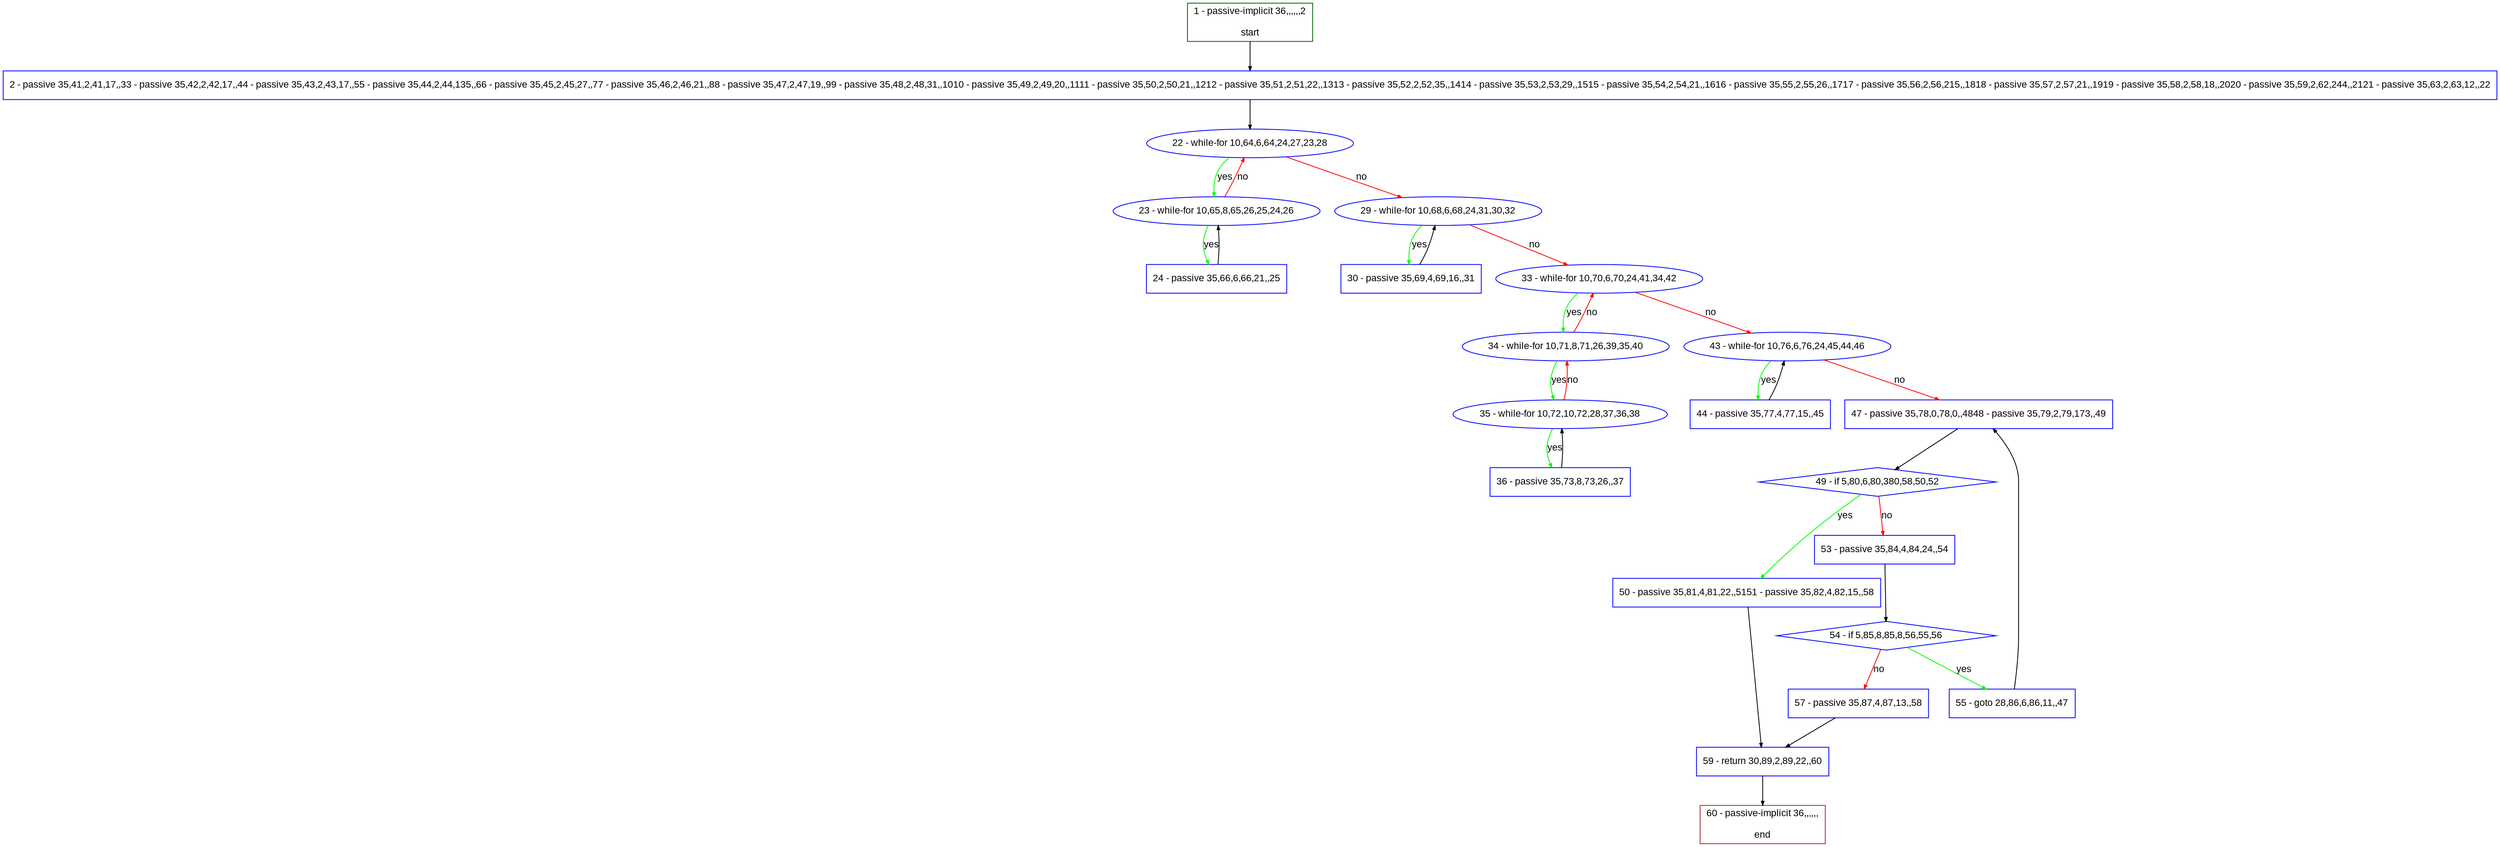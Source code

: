 digraph "" {
  graph [pack="true", label="", fontsize="12", packmode="clust", fontname="Arial", fillcolor="#FFFFCC", bgcolor="white", style="rounded,filled", compound="true"];
  node [node_initialized="no", label="", color="grey", fontsize="12", fillcolor="white", fontname="Arial", style="filled", shape="rectangle", compound="true", fixedsize="false"];
  edge [fontcolor="black", arrowhead="normal", arrowtail="none", arrowsize="0.5", ltail="", label="", color="black", fontsize="12", lhead="", fontname="Arial", dir="forward", compound="true"];
  __N1 [label="2 - passive 35,41,2,41,17,,33 - passive 35,42,2,42,17,,44 - passive 35,43,2,43,17,,55 - passive 35,44,2,44,135,,66 - passive 35,45,2,45,27,,77 - passive 35,46,2,46,21,,88 - passive 35,47,2,47,19,,99 - passive 35,48,2,48,31,,1010 - passive 35,49,2,49,20,,1111 - passive 35,50,2,50,21,,1212 - passive 35,51,2,51,22,,1313 - passive 35,52,2,52,35,,1414 - passive 35,53,2,53,29,,1515 - passive 35,54,2,54,21,,1616 - passive 35,55,2,55,26,,1717 - passive 35,56,2,56,215,,1818 - passive 35,57,2,57,21,,1919 - passive 35,58,2,58,18,,2020 - passive 35,59,2,62,244,,2121 - passive 35,63,2,63,12,,22", color="#0000ff", fillcolor="#ffffff", style="filled", shape="box"];
  __N2 [label="1 - passive-implicit 36,,,,,,2\n\nstart", color="#006400", fillcolor="#ffffff", style="filled", shape="box"];
  __N3 [label="22 - while-for 10,64,6,64,24,27,23,28", color="#0000ff", fillcolor="#ffffff", style="filled", shape="oval"];
  __N4 [label="23 - while-for 10,65,8,65,26,25,24,26", color="#0000ff", fillcolor="#ffffff", style="filled", shape="oval"];
  __N5 [label="29 - while-for 10,68,6,68,24,31,30,32", color="#0000ff", fillcolor="#ffffff", style="filled", shape="oval"];
  __N6 [label="24 - passive 35,66,6,66,21,,25", color="#0000ff", fillcolor="#ffffff", style="filled", shape="box"];
  __N7 [label="30 - passive 35,69,4,69,16,,31", color="#0000ff", fillcolor="#ffffff", style="filled", shape="box"];
  __N8 [label="33 - while-for 10,70,6,70,24,41,34,42", color="#0000ff", fillcolor="#ffffff", style="filled", shape="oval"];
  __N9 [label="34 - while-for 10,71,8,71,26,39,35,40", color="#0000ff", fillcolor="#ffffff", style="filled", shape="oval"];
  __N10 [label="43 - while-for 10,76,6,76,24,45,44,46", color="#0000ff", fillcolor="#ffffff", style="filled", shape="oval"];
  __N11 [label="35 - while-for 10,72,10,72,28,37,36,38", color="#0000ff", fillcolor="#ffffff", style="filled", shape="oval"];
  __N12 [label="36 - passive 35,73,8,73,26,,37", color="#0000ff", fillcolor="#ffffff", style="filled", shape="box"];
  __N13 [label="44 - passive 35,77,4,77,15,,45", color="#0000ff", fillcolor="#ffffff", style="filled", shape="box"];
  __N14 [label="47 - passive 35,78,0,78,0,,4848 - passive 35,79,2,79,173,,49", color="#0000ff", fillcolor="#ffffff", style="filled", shape="box"];
  __N15 [label="49 - if 5,80,6,80,380,58,50,52", color="#0000ff", fillcolor="#ffffff", style="filled", shape="diamond"];
  __N16 [label="50 - passive 35,81,4,81,22,,5151 - passive 35,82,4,82,15,,58", color="#0000ff", fillcolor="#ffffff", style="filled", shape="box"];
  __N17 [label="53 - passive 35,84,4,84,24,,54", color="#0000ff", fillcolor="#ffffff", style="filled", shape="box"];
  __N18 [label="59 - return 30,89,2,89,22,,60", color="#0000ff", fillcolor="#ffffff", style="filled", shape="box"];
  __N19 [label="54 - if 5,85,8,85,8,56,55,56", color="#0000ff", fillcolor="#ffffff", style="filled", shape="diamond"];
  __N20 [label="55 - goto 28,86,6,86,11,,47", color="#0000ff", fillcolor="#ffffff", style="filled", shape="box"];
  __N21 [label="57 - passive 35,87,4,87,13,,58", color="#0000ff", fillcolor="#ffffff", style="filled", shape="box"];
  __N22 [label="60 - passive-implicit 36,,,,,,\n\nend", color="#a52a2a", fillcolor="#ffffff", style="filled", shape="box"];
  __N2 -> __N1 [arrowhead="normal", arrowtail="none", color="#000000", label="", dir="forward"];
  __N1 -> __N3 [arrowhead="normal", arrowtail="none", color="#000000", label="", dir="forward"];
  __N3 -> __N4 [arrowhead="normal", arrowtail="none", color="#00ff00", label="yes", dir="forward"];
  __N4 -> __N3 [arrowhead="normal", arrowtail="none", color="#ff0000", label="no", dir="forward"];
  __N3 -> __N5 [arrowhead="normal", arrowtail="none", color="#ff0000", label="no", dir="forward"];
  __N4 -> __N6 [arrowhead="normal", arrowtail="none", color="#00ff00", label="yes", dir="forward"];
  __N6 -> __N4 [arrowhead="normal", arrowtail="none", color="#000000", label="", dir="forward"];
  __N5 -> __N7 [arrowhead="normal", arrowtail="none", color="#00ff00", label="yes", dir="forward"];
  __N7 -> __N5 [arrowhead="normal", arrowtail="none", color="#000000", label="", dir="forward"];
  __N5 -> __N8 [arrowhead="normal", arrowtail="none", color="#ff0000", label="no", dir="forward"];
  __N8 -> __N9 [arrowhead="normal", arrowtail="none", color="#00ff00", label="yes", dir="forward"];
  __N9 -> __N8 [arrowhead="normal", arrowtail="none", color="#ff0000", label="no", dir="forward"];
  __N8 -> __N10 [arrowhead="normal", arrowtail="none", color="#ff0000", label="no", dir="forward"];
  __N9 -> __N11 [arrowhead="normal", arrowtail="none", color="#00ff00", label="yes", dir="forward"];
  __N11 -> __N9 [arrowhead="normal", arrowtail="none", color="#ff0000", label="no", dir="forward"];
  __N11 -> __N12 [arrowhead="normal", arrowtail="none", color="#00ff00", label="yes", dir="forward"];
  __N12 -> __N11 [arrowhead="normal", arrowtail="none", color="#000000", label="", dir="forward"];
  __N10 -> __N13 [arrowhead="normal", arrowtail="none", color="#00ff00", label="yes", dir="forward"];
  __N13 -> __N10 [arrowhead="normal", arrowtail="none", color="#000000", label="", dir="forward"];
  __N10 -> __N14 [arrowhead="normal", arrowtail="none", color="#ff0000", label="no", dir="forward"];
  __N14 -> __N15 [arrowhead="normal", arrowtail="none", color="#000000", label="", dir="forward"];
  __N15 -> __N16 [arrowhead="normal", arrowtail="none", color="#00ff00", label="yes", dir="forward"];
  __N15 -> __N17 [arrowhead="normal", arrowtail="none", color="#ff0000", label="no", dir="forward"];
  __N16 -> __N18 [arrowhead="normal", arrowtail="none", color="#000000", label="", dir="forward"];
  __N17 -> __N19 [arrowhead="normal", arrowtail="none", color="#000000", label="", dir="forward"];
  __N19 -> __N20 [arrowhead="normal", arrowtail="none", color="#00ff00", label="yes", dir="forward"];
  __N19 -> __N21 [arrowhead="normal", arrowtail="none", color="#ff0000", label="no", dir="forward"];
  __N20 -> __N14 [arrowhead="normal", arrowtail="none", color="#000000", label="", dir="forward"];
  __N21 -> __N18 [arrowhead="normal", arrowtail="none", color="#000000", label="", dir="forward"];
  __N18 -> __N22 [arrowhead="normal", arrowtail="none", color="#000000", label="", dir="forward"];
}
